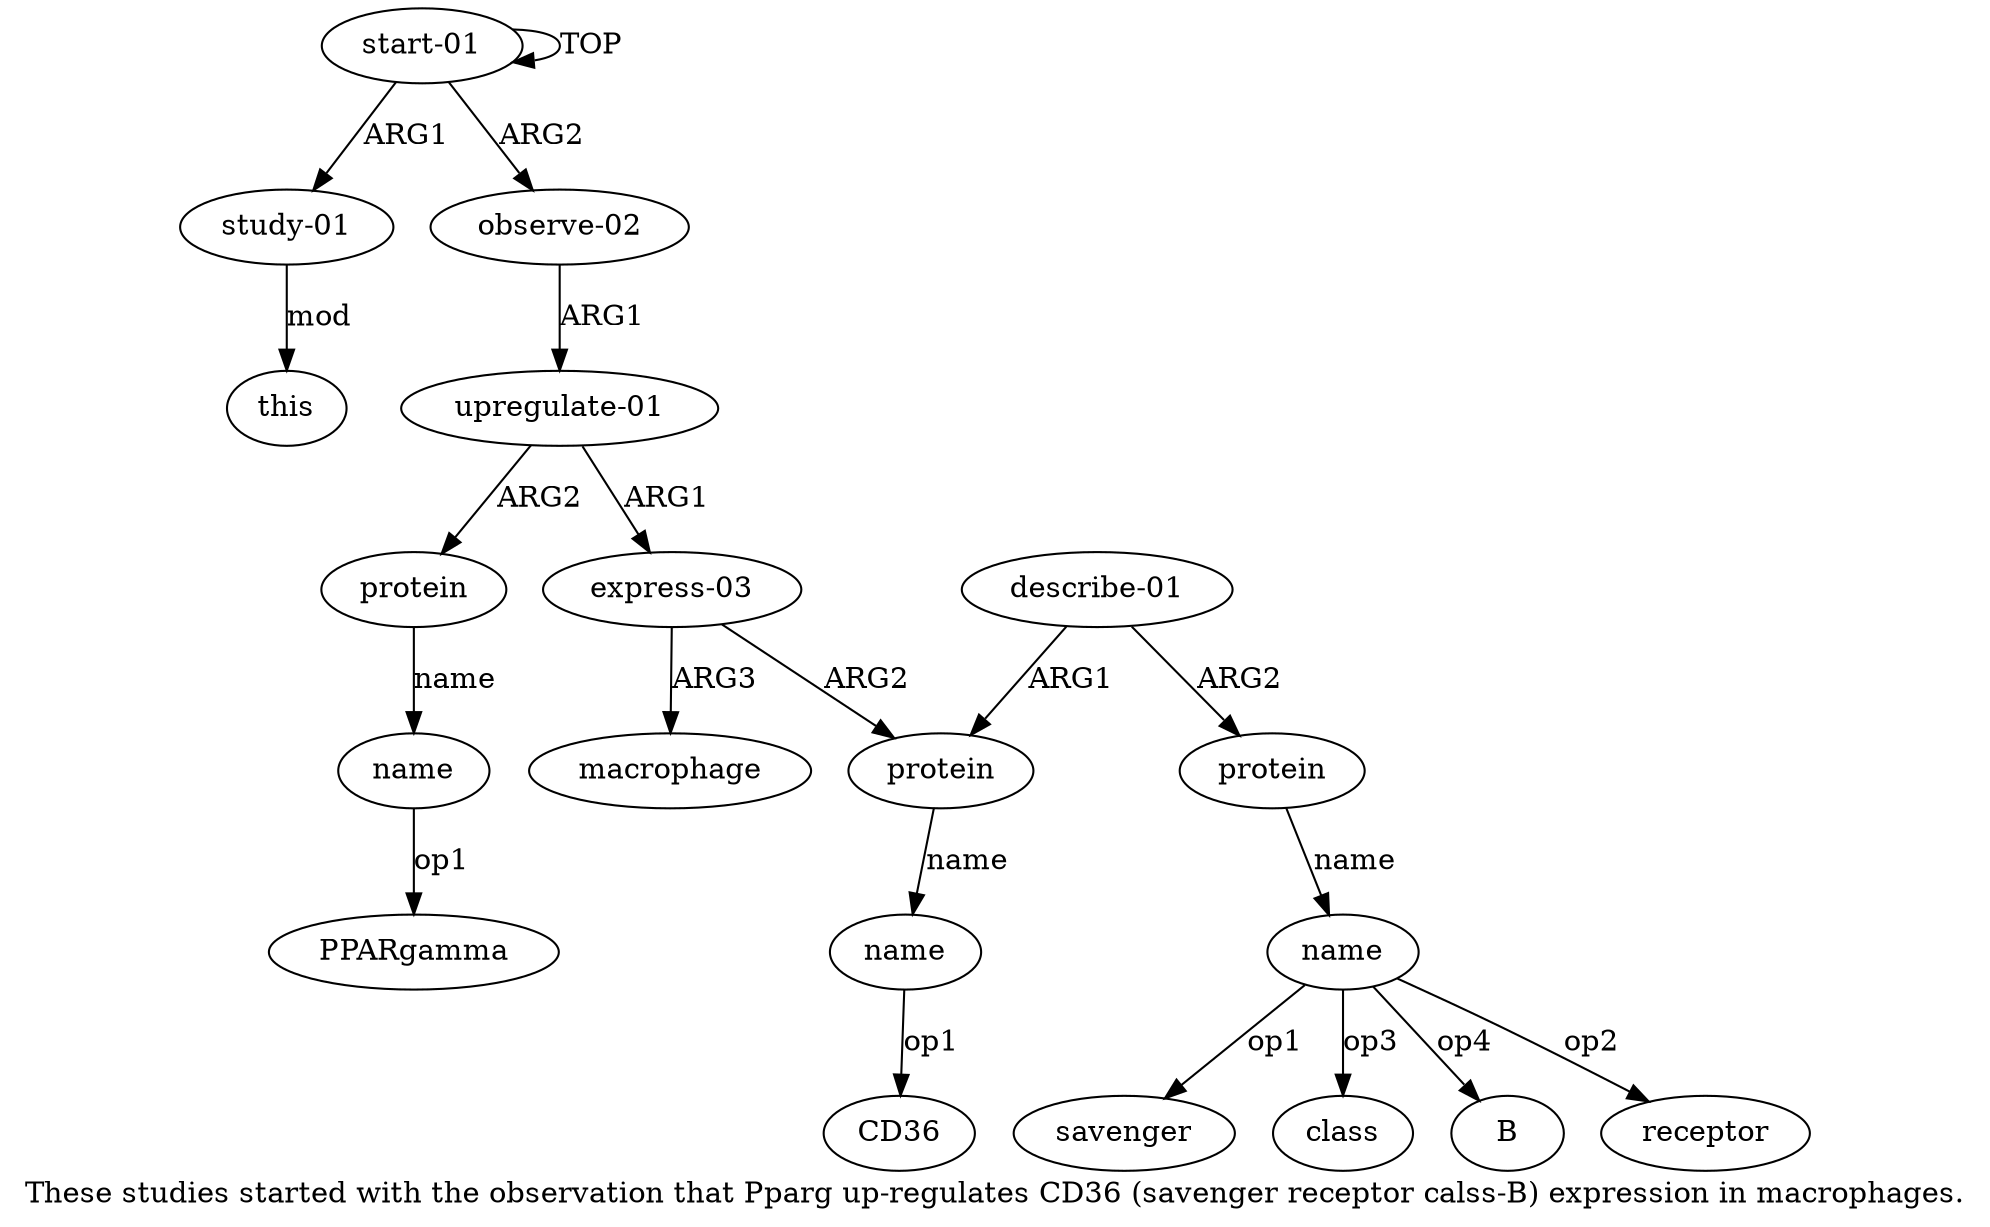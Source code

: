 digraph  {
	graph [label="These studies started with the observation that Pparg up-regulates CD36 (savenger receptor calss-B) expression in macrophages."];
	node [label="\N"];
	"a7 CD36"	 [color=black,
		gold_ind=-1,
		gold_label=CD36,
		label=CD36,
		test_ind=-1,
		test_label=CD36];
	a11	 [color=black,
		gold_ind=11,
		gold_label=macrophage,
		label=macrophage,
		test_ind=11,
		test_label=macrophage];
	a10	 [color=black,
		gold_ind=10,
		gold_label=name,
		label=name,
		test_ind=10,
		test_label=name];
	"a10 savenger"	 [color=black,
		gold_ind=-1,
		gold_label=savenger,
		label=savenger,
		test_ind=-1,
		test_label=savenger];
	a10 -> "a10 savenger" [key=0,
	color=black,
	gold_label=op1,
	label=op1,
	test_label=op1];
"a10 class" [color=black,
	gold_ind=-1,
	gold_label=class,
	label=class,
	test_ind=-1,
	test_label=class];
a10 -> "a10 class" [key=0,
color=black,
gold_label=op3,
label=op3,
test_label=op3];
"a10 B" [color=black,
gold_ind=-1,
gold_label=B,
label=B,
test_ind=-1,
test_label=B];
a10 -> "a10 B" [key=0,
color=black,
gold_label=op4,
label=op4,
test_label=op4];
"a10 receptor" [color=black,
gold_ind=-1,
gold_label=receptor,
label=receptor,
test_ind=-1,
test_label=receptor];
a10 -> "a10 receptor" [key=0,
color=black,
gold_label=op2,
label=op2,
test_label=op2];
a13 [color=black,
gold_ind=13,
gold_label=name,
label=name,
test_ind=13,
test_label=name];
"a13 PPARgamma" [color=black,
gold_ind=-1,
gold_label=PPARgamma,
label=PPARgamma,
test_ind=-1,
test_label=PPARgamma];
a13 -> "a13 PPARgamma" [key=0,
color=black,
gold_label=op1,
label=op1,
test_label=op1];
a12 [color=black,
gold_ind=12,
gold_label=protein,
label=protein,
test_ind=12,
test_label=protein];
a12 -> a13 [key=0,
color=black,
gold_label=name,
label=name,
test_label=name];
a1 [color=black,
gold_ind=1,
gold_label="study-01",
label="study-01",
test_ind=1,
test_label="study-01"];
a2 [color=black,
gold_ind=2,
gold_label=this,
label=this,
test_ind=2,
test_label=this];
a1 -> a2 [key=0,
color=black,
gold_label=mod,
label=mod,
test_label=mod];
a0 [color=black,
gold_ind=0,
gold_label="start-01",
label="start-01",
test_ind=0,
test_label="start-01"];
a0 -> a1 [key=0,
color=black,
gold_label=ARG1,
label=ARG1,
test_label=ARG1];
a0 -> a0 [key=0,
color=black,
gold_label=TOP,
label=TOP,
test_label=TOP];
a3 [color=black,
gold_ind=3,
gold_label="observe-02",
label="observe-02",
test_ind=3,
test_label="observe-02"];
a0 -> a3 [key=0,
color=black,
gold_label=ARG2,
label=ARG2,
test_label=ARG2];
a4 [color=black,
gold_ind=4,
gold_label="upregulate-01",
label="upregulate-01",
test_ind=4,
test_label="upregulate-01"];
a3 -> a4 [key=0,
color=black,
gold_label=ARG1,
label=ARG1,
test_label=ARG1];
a5 [color=black,
gold_ind=5,
gold_label="express-03",
label="express-03",
test_ind=5,
test_label="express-03"];
a5 -> a11 [key=0,
color=black,
gold_label=ARG3,
label=ARG3,
test_label=ARG3];
a6 [color=black,
gold_ind=6,
gold_label=protein,
label=protein,
test_ind=6,
test_label=protein];
a5 -> a6 [key=0,
color=black,
gold_label=ARG2,
label=ARG2,
test_label=ARG2];
a4 -> a12 [key=0,
color=black,
gold_label=ARG2,
label=ARG2,
test_label=ARG2];
a4 -> a5 [key=0,
color=black,
gold_label=ARG1,
label=ARG1,
test_label=ARG1];
a7 [color=black,
gold_ind=7,
gold_label=name,
label=name,
test_ind=7,
test_label=name];
a7 -> "a7 CD36" [key=0,
color=black,
gold_label=op1,
label=op1,
test_label=op1];
a6 -> a7 [key=0,
color=black,
gold_label=name,
label=name,
test_label=name];
a9 [color=black,
gold_ind=9,
gold_label=protein,
label=protein,
test_ind=9,
test_label=protein];
a9 -> a10 [key=0,
color=black,
gold_label=name,
label=name,
test_label=name];
a8 [color=black,
gold_ind=8,
gold_label="describe-01",
label="describe-01",
test_ind=8,
test_label="describe-01"];
a8 -> a6 [key=0,
color=black,
gold_label=ARG1,
label=ARG1,
test_label=ARG1];
a8 -> a9 [key=0,
color=black,
gold_label=ARG2,
label=ARG2,
test_label=ARG2];
}
